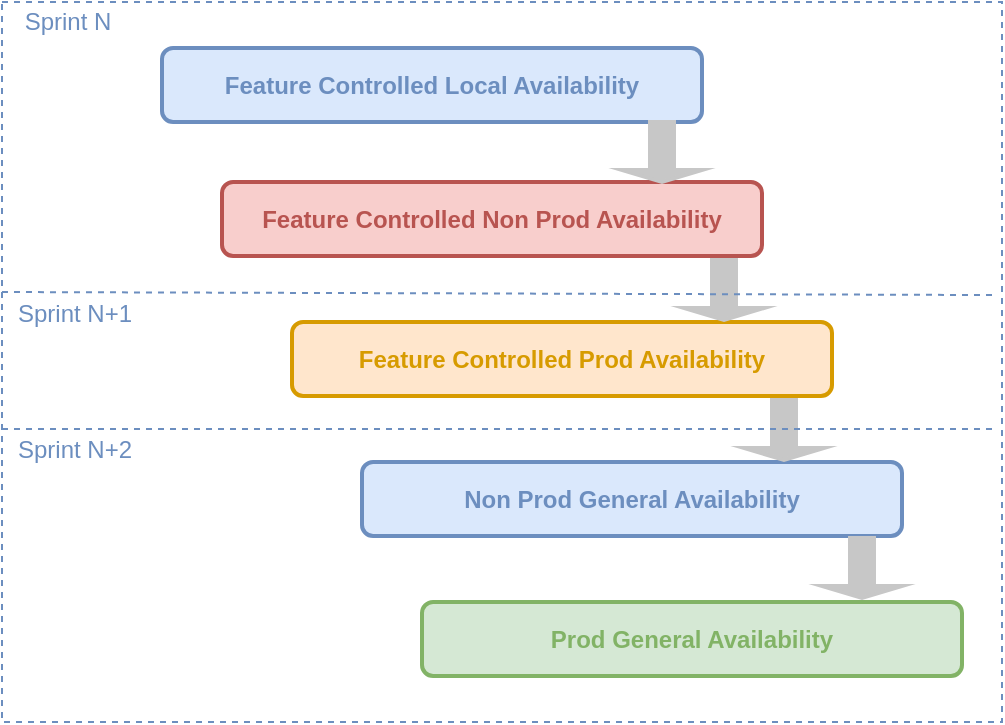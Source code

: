 <mxfile version="13.8.8" type="github">
  <diagram id="LPT5-VGVfMyoEc1ZcUUu" name="Page-1">
    <mxGraphModel dx="782" dy="389" grid="1" gridSize="10" guides="1" tooltips="1" connect="1" arrows="1" fold="1" page="1" pageScale="1" pageWidth="850" pageHeight="1100" math="0" shadow="0">
      <root>
        <mxCell id="0" />
        <mxCell id="1" parent="0" />
        <mxCell id="hLASd6PDjsQeOY2Y6HcI-10" value="" style="rounded=0;whiteSpace=wrap;html=1;strokeColor=#6c8ebf;fillColor=#FFFFFF;dashed=1;" vertex="1" parent="1">
          <mxGeometry x="80" y="200" width="500" height="360" as="geometry" />
        </mxCell>
        <mxCell id="hLASd6PDjsQeOY2Y6HcI-11" value="&lt;font color=&quot;#6c8ebf&quot;&gt;Sprint N&lt;/font&gt;" style="text;html=1;strokeColor=none;fillColor=none;align=center;verticalAlign=middle;whiteSpace=wrap;rounded=0;dashed=1;" vertex="1" parent="1">
          <mxGeometry x="83" y="200" width="60" height="20" as="geometry" />
        </mxCell>
        <mxCell id="hLASd6PDjsQeOY2Y6HcI-12" value="&lt;font color=&quot;#6c8ebf&quot;&gt;&lt;b&gt;Feature Controlled Local Availability&lt;/b&gt;&lt;/font&gt;" style="rounded=1;whiteSpace=wrap;html=1;fillColor=#dae8fc;strokeWidth=2;strokeColor=#6c8ebf;" vertex="1" parent="1">
          <mxGeometry x="160" y="223" width="270" height="37" as="geometry" />
        </mxCell>
        <mxCell id="hLASd6PDjsQeOY2Y6HcI-13" value="&lt;b&gt;&lt;font color=&quot;#b85450&quot;&gt;Feature Controlled Non Prod Availability&lt;/font&gt;&lt;/b&gt;" style="rounded=1;whiteSpace=wrap;html=1;fillColor=#f8cecc;strokeWidth=2;strokeColor=#b85450;" vertex="1" parent="1">
          <mxGeometry x="190" y="290" width="270" height="37" as="geometry" />
        </mxCell>
        <mxCell id="hLASd6PDjsQeOY2Y6HcI-16" value="" style="shape=singleArrow;direction=south;whiteSpace=wrap;html=1;strokeWidth=2;fontColor=#333333;fillColor=#C7C7C7;strokeColor=#C7C7C7;" vertex="1" parent="1">
          <mxGeometry x="390" y="260" width="40" height="30" as="geometry" />
        </mxCell>
        <mxCell id="hLASd6PDjsQeOY2Y6HcI-17" value="&lt;b&gt;&lt;font color=&quot;#d79b00&quot;&gt;Feature Controlled Prod Availability&lt;/font&gt;&lt;/b&gt;" style="rounded=1;whiteSpace=wrap;html=1;fillColor=#ffe6cc;strokeWidth=2;strokeColor=#d79b00;" vertex="1" parent="1">
          <mxGeometry x="225" y="360" width="270" height="37" as="geometry" />
        </mxCell>
        <mxCell id="hLASd6PDjsQeOY2Y6HcI-18" value="" style="shape=singleArrow;direction=south;whiteSpace=wrap;html=1;strokeWidth=2;fontColor=#333333;fillColor=#C7C7C7;strokeColor=#C7C7C7;" vertex="1" parent="1">
          <mxGeometry x="421" y="329" width="40" height="30" as="geometry" />
        </mxCell>
        <mxCell id="hLASd6PDjsQeOY2Y6HcI-19" value="" style="endArrow=none;dashed=1;html=1;exitX=0;exitY=0.5;exitDx=0;exitDy=0;strokeColor=#6C8EBF;entryX=0.996;entryY=0.407;entryDx=0;entryDy=0;entryPerimeter=0;" edge="1" parent="1" target="hLASd6PDjsQeOY2Y6HcI-10">
          <mxGeometry width="50" height="50" relative="1" as="geometry">
            <mxPoint x="80" y="345" as="sourcePoint" />
            <mxPoint x="550" y="345" as="targetPoint" />
          </mxGeometry>
        </mxCell>
        <mxCell id="hLASd6PDjsQeOY2Y6HcI-20" value="&lt;font color=&quot;#6c8ebf&quot;&gt;Sprint N+1&lt;/font&gt;" style="text;html=1;strokeColor=none;fillColor=none;align=center;verticalAlign=middle;whiteSpace=wrap;rounded=0;dashed=1;" vertex="1" parent="1">
          <mxGeometry x="83" y="346" width="67" height="20" as="geometry" />
        </mxCell>
        <mxCell id="hLASd6PDjsQeOY2Y6HcI-24" value="&lt;font color=&quot;#6c8ebf&quot;&gt;Sprint N+2&lt;/font&gt;" style="text;html=1;strokeColor=none;fillColor=none;align=center;verticalAlign=middle;whiteSpace=wrap;rounded=0;dashed=1;" vertex="1" parent="1">
          <mxGeometry x="83" y="414" width="67" height="20" as="geometry" />
        </mxCell>
        <mxCell id="hLASd6PDjsQeOY2Y6HcI-25" value="&lt;b&gt;&lt;font color=&quot;#6c8ebf&quot;&gt;Non Prod General Availability&lt;/font&gt;&lt;/b&gt;" style="rounded=1;whiteSpace=wrap;html=1;fillColor=#dae8fc;strokeWidth=2;strokeColor=#6c8ebf;" vertex="1" parent="1">
          <mxGeometry x="260" y="430" width="270" height="37" as="geometry" />
        </mxCell>
        <mxCell id="hLASd6PDjsQeOY2Y6HcI-26" value="" style="shape=singleArrow;direction=south;whiteSpace=wrap;html=1;strokeWidth=2;fontColor=#333333;fillColor=#C7C7C7;strokeColor=#C7C7C7;" vertex="1" parent="1">
          <mxGeometry x="451" y="399" width="40" height="30" as="geometry" />
        </mxCell>
        <mxCell id="hLASd6PDjsQeOY2Y6HcI-29" value="" style="endArrow=none;dashed=1;html=1;exitX=0;exitY=0.5;exitDx=0;exitDy=0;strokeColor=#6C8EBF;entryX=0.996;entryY=0.593;entryDx=0;entryDy=0;entryPerimeter=0;" edge="1" parent="1" target="hLASd6PDjsQeOY2Y6HcI-10">
          <mxGeometry width="50" height="50" relative="1" as="geometry">
            <mxPoint x="80" y="413.5" as="sourcePoint" />
            <mxPoint x="550" y="414" as="targetPoint" />
          </mxGeometry>
        </mxCell>
        <mxCell id="hLASd6PDjsQeOY2Y6HcI-30" value="&lt;b&gt;&lt;font color=&quot;#82b366&quot;&gt;Prod General Availability&lt;/font&gt;&lt;/b&gt;" style="rounded=1;whiteSpace=wrap;html=1;fillColor=#d5e8d4;strokeWidth=2;strokeColor=#82b366;" vertex="1" parent="1">
          <mxGeometry x="290" y="500" width="270" height="37" as="geometry" />
        </mxCell>
        <mxCell id="hLASd6PDjsQeOY2Y6HcI-31" value="" style="shape=singleArrow;direction=south;whiteSpace=wrap;html=1;strokeWidth=2;fontColor=#333333;fillColor=#C7C7C7;strokeColor=#C7C7C7;" vertex="1" parent="1">
          <mxGeometry x="490" y="468" width="40" height="30" as="geometry" />
        </mxCell>
      </root>
    </mxGraphModel>
  </diagram>
</mxfile>
